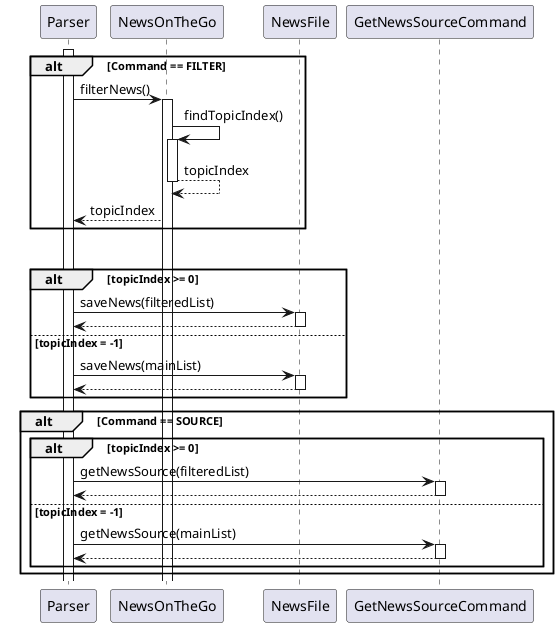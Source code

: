 
@startuml
'https://plantuml.com/sequence-diagram

activate Parser
alt Command == FILTER
Parser->NewsOnTheGo: filterNews()
activate NewsOnTheGo
NewsOnTheGo->NewsOnTheGo: findTopicIndex()
activate NewsOnTheGo
NewsOnTheGo-->NewsOnTheGo: topicIndex
deactivate NewsOnTheGo
NewsOnTheGo-->Parser: topicIndex
end

alt Command == SAVE
alt topicIndex >= 0
Parser->NewsFile: saveNews(filteredList)
activate NewsFile
NewsFile-->Parser
deactivate NewsFile
else topicIndex = -1
Parser->NewsFile: saveNews(mainList)
activate NewsFile
NewsFile-->Parser
deactivate NewsFile
end

alt Command == SOURCE
alt topicIndex >= 0
Parser->GetNewsSourceCommand: getNewsSource(filteredList)
activate GetNewsSourceCommand
GetNewsSourceCommand-->Parser
deactivate GetNewsSourceCommand
else topicIndex = -1
Parser->GetNewsSourceCommand: getNewsSource(mainList)
activate GetNewsSourceCommand
GetNewsSourceCommand-->Parser
deactivate GetNewsSourceCommand
end
end
@enduml